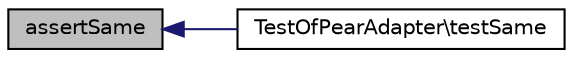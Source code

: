 digraph "assertSame"
{
  edge [fontname="Helvetica",fontsize="10",labelfontname="Helvetica",labelfontsize="10"];
  node [fontname="Helvetica",fontsize="10",shape=record];
  rankdir="LR";
  Node1 [label="assertSame",height=0.2,width=0.4,color="black", fillcolor="grey75", style="filled" fontcolor="black"];
  Node1 -> Node2 [dir="back",color="midnightblue",fontsize="10",style="solid",fontname="Helvetica"];
  Node2 [label="TestOfPearAdapter\\testSame",height=0.2,width=0.4,color="black", fillcolor="white", style="filled",URL="$class_test_of_pear_adapter.html#afe7268355eb82b8e656beb171f8933c7"];
}
